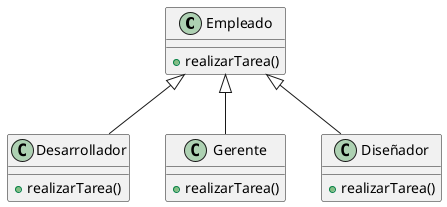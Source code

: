 @startuml

class Empleado {
    +realizarTarea()
}

class Desarrollador {
    +realizarTarea()
}

class Gerente {
    +realizarTarea()
}

class Diseñador {
    +realizarTarea()
}

Empleado <|-- Desarrollador
Empleado <|-- Gerente
Empleado <|-- Diseñador

@enduml
